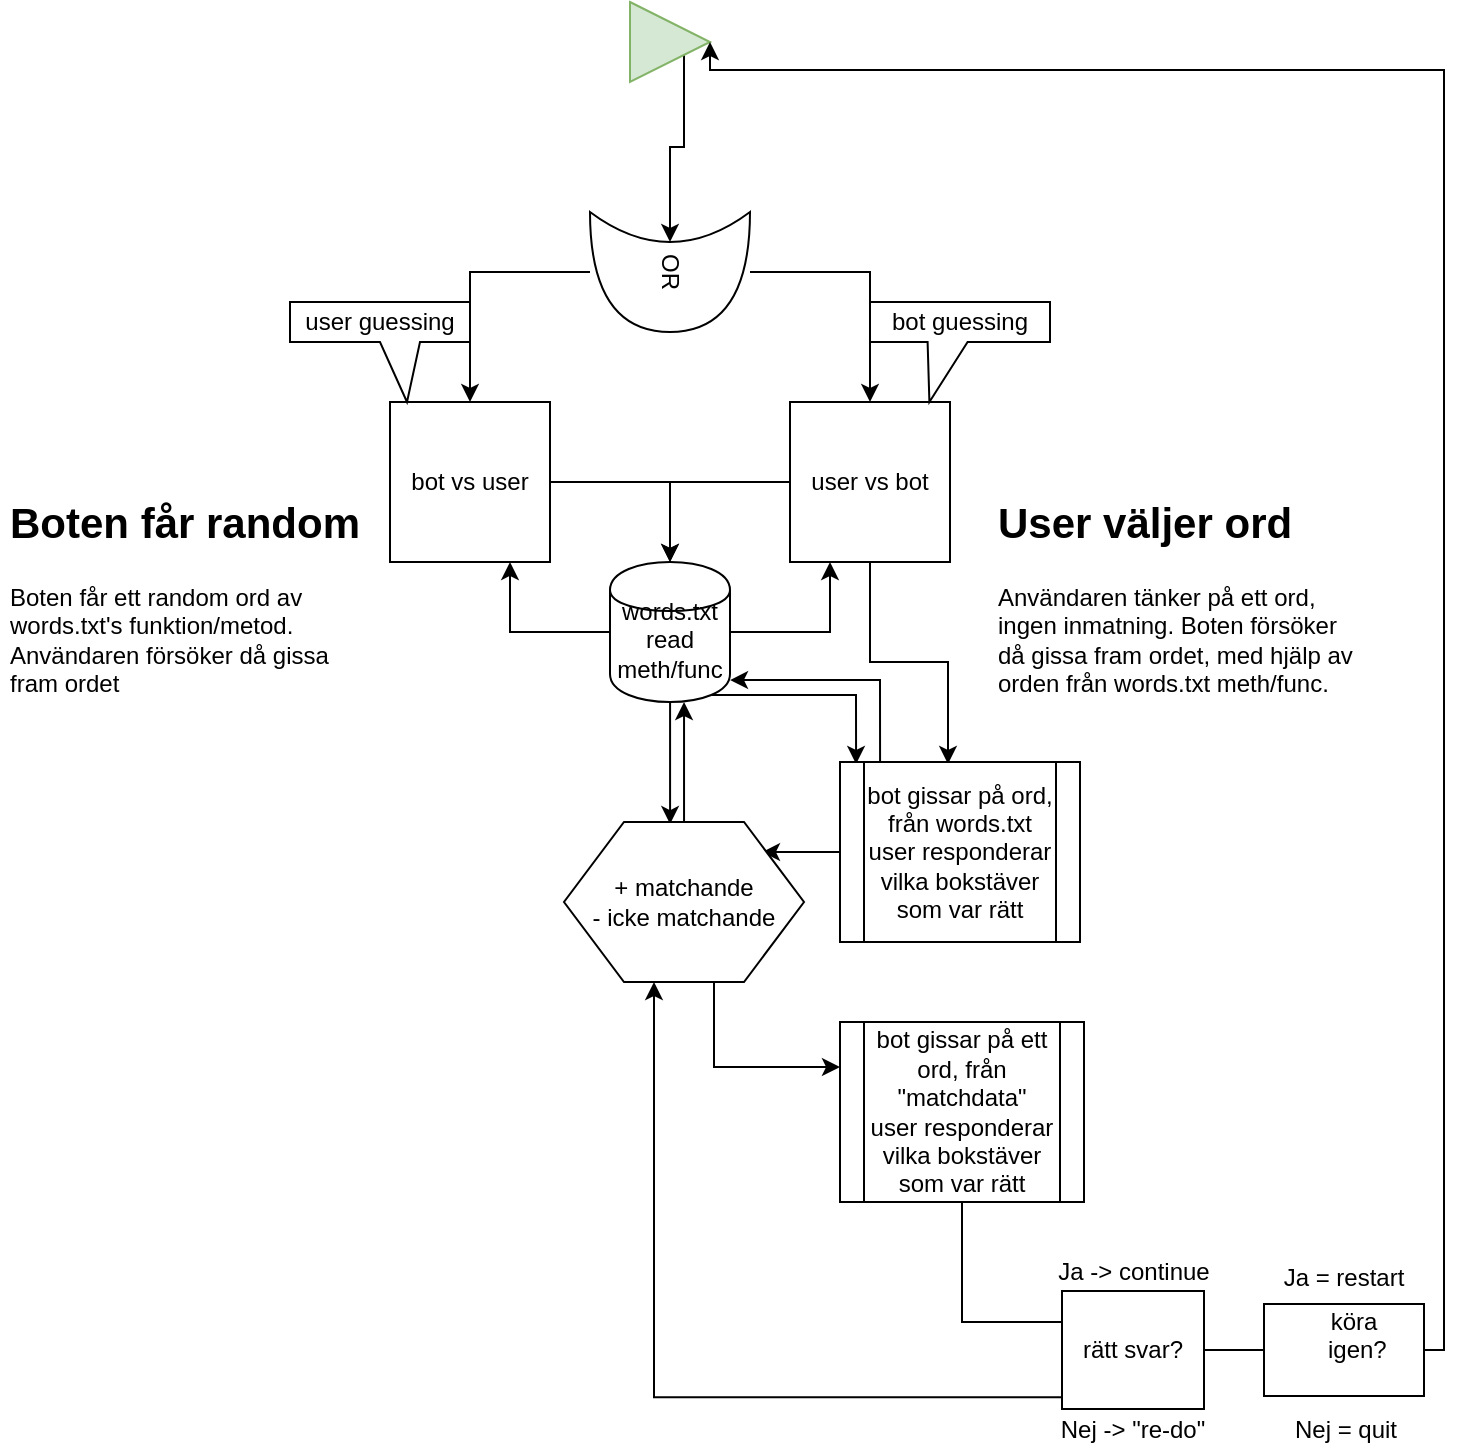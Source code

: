 <mxfile version="11.3.0" type="github" pages="1"><diagram id="BayFlBsPA-Ef_R6_t5vN" name="Page-1"><mxGraphModel dx="1092" dy="612" grid="1" gridSize="10" guides="1" tooltips="1" connect="1" arrows="1" fold="1" page="1" pageScale="1" pageWidth="850" pageHeight="1100" math="0" shadow="0"><root><mxCell id="0"/><mxCell id="1" parent="0"/><mxCell id="5FHbaKvfoy41Bbh2jMV5-5" style="edgeStyle=orthogonalEdgeStyle;rounded=0;orthogonalLoop=1;jettySize=auto;html=1;exitX=0.167;exitY=0.011;exitDx=0;exitDy=0;entryX=1;entryY=0.843;entryDx=0;entryDy=0;entryPerimeter=0;exitPerimeter=0;" edge="1" parent="1" source="5FHbaKvfoy41Bbh2jMV5-1" target="Tulo__wce1pPb_o4uQko-8"><mxGeometry relative="1" as="geometry"/></mxCell><mxCell id="Tulo__wce1pPb_o4uQko-19" style="edgeStyle=orthogonalEdgeStyle;rounded=0;orthogonalLoop=1;jettySize=auto;html=1;entryX=0.25;entryY=0.5;entryDx=0;entryDy=0;entryPerimeter=0;exitX=0.675;exitY=0.5;exitDx=0;exitDy=0;exitPerimeter=0;" parent="1" source="Tulo__wce1pPb_o4uQko-1" target="Tulo__wce1pPb_o4uQko-22" edge="1"><mxGeometry relative="1" as="geometry"><mxPoint x="433" y="130" as="targetPoint"/></mxGeometry></mxCell><mxCell id="Tulo__wce1pPb_o4uQko-1" value="" style="triangle;whiteSpace=wrap;html=1;fillColor=#d5e8d4;strokeColor=#82b366;" parent="1" vertex="1"><mxGeometry x="413" y="40" width="40" height="40" as="geometry"/></mxCell><mxCell id="Tulo__wce1pPb_o4uQko-16" style="edgeStyle=orthogonalEdgeStyle;rounded=0;orthogonalLoop=1;jettySize=auto;html=1;entryX=0.5;entryY=0;entryDx=0;entryDy=0;" parent="1" source="Tulo__wce1pPb_o4uQko-5" target="Tulo__wce1pPb_o4uQko-8" edge="1"><mxGeometry relative="1" as="geometry"/></mxCell><mxCell id="Tulo__wce1pPb_o4uQko-5" value="bot vs user" style="whiteSpace=wrap;html=1;aspect=fixed;" parent="1" vertex="1"><mxGeometry x="293" y="240" width="80" height="80" as="geometry"/></mxCell><mxCell id="Tulo__wce1pPb_o4uQko-15" style="edgeStyle=orthogonalEdgeStyle;rounded=0;orthogonalLoop=1;jettySize=auto;html=1;entryX=0.5;entryY=0;entryDx=0;entryDy=0;" parent="1" source="Tulo__wce1pPb_o4uQko-7" target="Tulo__wce1pPb_o4uQko-8" edge="1"><mxGeometry relative="1" as="geometry"/></mxCell><mxCell id="5FHbaKvfoy41Bbh2jMV5-4" style="edgeStyle=orthogonalEdgeStyle;rounded=0;orthogonalLoop=1;jettySize=auto;html=1;entryX=0.45;entryY=0.011;entryDx=0;entryDy=0;entryPerimeter=0;" edge="1" parent="1" source="Tulo__wce1pPb_o4uQko-7" target="5FHbaKvfoy41Bbh2jMV5-1"><mxGeometry relative="1" as="geometry"/></mxCell><mxCell id="Tulo__wce1pPb_o4uQko-7" value="user vs bot" style="whiteSpace=wrap;html=1;aspect=fixed;" parent="1" vertex="1"><mxGeometry x="493" y="240" width="80" height="80" as="geometry"/></mxCell><mxCell id="Tulo__wce1pPb_o4uQko-20" style="edgeStyle=orthogonalEdgeStyle;rounded=0;orthogonalLoop=1;jettySize=auto;html=1;entryX=0.75;entryY=1;entryDx=0;entryDy=0;" parent="1" source="Tulo__wce1pPb_o4uQko-8" target="Tulo__wce1pPb_o4uQko-5" edge="1"><mxGeometry relative="1" as="geometry"/></mxCell><mxCell id="Tulo__wce1pPb_o4uQko-21" style="edgeStyle=orthogonalEdgeStyle;rounded=0;orthogonalLoop=1;jettySize=auto;html=1;entryX=0.25;entryY=1;entryDx=0;entryDy=0;" parent="1" source="Tulo__wce1pPb_o4uQko-8" target="Tulo__wce1pPb_o4uQko-7" edge="1"><mxGeometry relative="1" as="geometry"/></mxCell><mxCell id="5FHbaKvfoy41Bbh2jMV5-8" style="edgeStyle=orthogonalEdgeStyle;rounded=0;orthogonalLoop=1;jettySize=auto;html=1;exitX=0.85;exitY=0.95;exitDx=0;exitDy=0;exitPerimeter=0;entryX=0.067;entryY=0.011;entryDx=0;entryDy=0;entryPerimeter=0;" edge="1" parent="1" source="Tulo__wce1pPb_o4uQko-8" target="5FHbaKvfoy41Bbh2jMV5-1"><mxGeometry relative="1" as="geometry"/></mxCell><mxCell id="5FHbaKvfoy41Bbh2jMV5-16" style="edgeStyle=orthogonalEdgeStyle;rounded=0;orthogonalLoop=1;jettySize=auto;html=1;entryX=0.442;entryY=0.013;entryDx=0;entryDy=0;entryPerimeter=0;" edge="1" parent="1" source="Tulo__wce1pPb_o4uQko-8" target="5FHbaKvfoy41Bbh2jMV5-11"><mxGeometry relative="1" as="geometry"/></mxCell><mxCell id="Tulo__wce1pPb_o4uQko-8" value="&lt;div&gt;words.txt&lt;br&gt;read&lt;/div&gt;&lt;div&gt;meth/func&lt;br&gt;&lt;/div&gt;&lt;div&gt;&lt;br&gt;&lt;/div&gt;" style="shape=cylinder;whiteSpace=wrap;html=1;boundedLbl=1;backgroundOutline=1;" parent="1" vertex="1"><mxGeometry x="403" y="320" width="60" height="70" as="geometry"/></mxCell><mxCell id="Tulo__wce1pPb_o4uQko-17" value="&lt;div&gt;user guessing&lt;/div&gt;" style="shape=callout;whiteSpace=wrap;html=1;perimeter=calloutPerimeter;position2=0.65;" parent="1" vertex="1"><mxGeometry x="243" y="190" width="90" height="50" as="geometry"/></mxCell><mxCell id="Tulo__wce1pPb_o4uQko-18" value="bot guessing" style="shape=callout;whiteSpace=wrap;html=1;perimeter=calloutPerimeter;size=30;position=0.32;position2=0.33;" parent="1" vertex="1"><mxGeometry x="533" y="190" width="90" height="50" as="geometry"/></mxCell><mxCell id="Tulo__wce1pPb_o4uQko-23" style="edgeStyle=orthogonalEdgeStyle;rounded=0;orthogonalLoop=1;jettySize=auto;html=1;entryX=0.5;entryY=0;entryDx=0;entryDy=0;" parent="1" source="Tulo__wce1pPb_o4uQko-22" target="Tulo__wce1pPb_o4uQko-5" edge="1"><mxGeometry relative="1" as="geometry"/></mxCell><mxCell id="Tulo__wce1pPb_o4uQko-24" style="edgeStyle=orthogonalEdgeStyle;rounded=0;orthogonalLoop=1;jettySize=auto;html=1;" parent="1" source="Tulo__wce1pPb_o4uQko-22" target="Tulo__wce1pPb_o4uQko-7" edge="1"><mxGeometry relative="1" as="geometry"/></mxCell><mxCell id="Tulo__wce1pPb_o4uQko-22" value="OR" style="shape=xor;whiteSpace=wrap;html=1;rotation=90;" parent="1" vertex="1"><mxGeometry x="403" y="135" width="60" height="80" as="geometry"/></mxCell><mxCell id="Tulo__wce1pPb_o4uQko-25" value="&lt;h1&gt;&lt;font style=&quot;font-size: 21px&quot;&gt;Boten får random&lt;/font&gt;&lt;br&gt;&lt;/h1&gt;&lt;p&gt;Boten får ett random ord av words.txt's funktion/metod. Användaren försöker då gissa fram ordet&lt;br&gt;&lt;/p&gt;" style="text;html=1;strokeColor=none;fillColor=none;spacing=5;spacingTop=-20;whiteSpace=wrap;overflow=hidden;rounded=0;" parent="1" vertex="1"><mxGeometry x="98" y="280" width="190" height="120" as="geometry"/></mxCell><mxCell id="Tulo__wce1pPb_o4uQko-26" value="&lt;h1&gt;&lt;font style=&quot;font-size: 21px&quot;&gt;User väljer ord&lt;/font&gt;&lt;br&gt;&lt;/h1&gt;&lt;p&gt;Användaren tänker på ett ord, ingen inmatning. Boten försöker då gissa fram ordet, med hjälp av orden från words.txt meth/func.&lt;br&gt;&lt;/p&gt;" style="text;html=1;strokeColor=none;fillColor=none;spacing=5;spacingTop=-20;whiteSpace=wrap;overflow=hidden;rounded=0;" parent="1" vertex="1"><mxGeometry x="592" y="280" width="190" height="120" as="geometry"/></mxCell><mxCell id="5FHbaKvfoy41Bbh2jMV5-14" style="edgeStyle=orthogonalEdgeStyle;rounded=0;orthogonalLoop=1;jettySize=auto;html=1;exitX=0;exitY=0.5;exitDx=0;exitDy=0;entryX=0.825;entryY=0.188;entryDx=0;entryDy=0;entryPerimeter=0;" edge="1" parent="1" source="5FHbaKvfoy41Bbh2jMV5-1" target="5FHbaKvfoy41Bbh2jMV5-11"><mxGeometry relative="1" as="geometry"/></mxCell><mxCell id="5FHbaKvfoy41Bbh2jMV5-1" value="bot gissar på ord, från words.txt&lt;br&gt;user responderar vilka bokstäver som var rätt" style="shape=process;whiteSpace=wrap;html=1;backgroundOutline=1;" vertex="1" parent="1"><mxGeometry x="518" y="420" width="120" height="90" as="geometry"/></mxCell><mxCell id="5FHbaKvfoy41Bbh2jMV5-15" style="edgeStyle=orthogonalEdgeStyle;rounded=0;orthogonalLoop=1;jettySize=auto;html=1;entryX=0.617;entryY=1;entryDx=0;entryDy=0;entryPerimeter=0;" edge="1" parent="1" source="5FHbaKvfoy41Bbh2jMV5-11" target="Tulo__wce1pPb_o4uQko-8"><mxGeometry relative="1" as="geometry"/></mxCell><mxCell id="5FHbaKvfoy41Bbh2jMV5-17" style="edgeStyle=orthogonalEdgeStyle;rounded=0;orthogonalLoop=1;jettySize=auto;html=1;exitX=0.625;exitY=1;exitDx=0;exitDy=0;entryX=0;entryY=0.25;entryDx=0;entryDy=0;" edge="1" parent="1" source="5FHbaKvfoy41Bbh2jMV5-11" target="5FHbaKvfoy41Bbh2jMV5-12"><mxGeometry relative="1" as="geometry"/></mxCell><mxCell id="5FHbaKvfoy41Bbh2jMV5-11" value="+ matchande&lt;br&gt;- icke matchande" style="shape=hexagon;perimeter=hexagonPerimeter2;whiteSpace=wrap;html=1;" vertex="1" parent="1"><mxGeometry x="380" y="450" width="120" height="80" as="geometry"/></mxCell><mxCell id="5FHbaKvfoy41Bbh2jMV5-23" style="edgeStyle=orthogonalEdgeStyle;rounded=0;orthogonalLoop=1;jettySize=auto;html=1;entryX=0.25;entryY=0.5;entryDx=0;entryDy=0;entryPerimeter=0;" edge="1" parent="1" source="5FHbaKvfoy41Bbh2jMV5-12" target="5FHbaKvfoy41Bbh2jMV5-19"><mxGeometry relative="1" as="geometry"><Array as="points"><mxPoint x="579" y="700"/></Array></mxGeometry></mxCell><mxCell id="5FHbaKvfoy41Bbh2jMV5-12" value="bot gissar på ett ord, från &quot;matchdata&quot;&lt;br&gt;user responderar vilka bokstäver som var rätt" style="shape=process;whiteSpace=wrap;html=1;backgroundOutline=1;" vertex="1" parent="1"><mxGeometry x="518" y="550" width="122" height="90" as="geometry"/></mxCell><mxCell id="5FHbaKvfoy41Bbh2jMV5-27" style="edgeStyle=orthogonalEdgeStyle;rounded=0;orthogonalLoop=1;jettySize=auto;html=1;entryX=0.25;entryY=0.5;entryDx=0;entryDy=0;entryPerimeter=0;" edge="1" parent="1" source="5FHbaKvfoy41Bbh2jMV5-19" target="5FHbaKvfoy41Bbh2jMV5-29"><mxGeometry relative="1" as="geometry"><mxPoint x="720" y="714" as="targetPoint"/></mxGeometry></mxCell><mxCell id="5FHbaKvfoy41Bbh2jMV5-35" style="edgeStyle=orthogonalEdgeStyle;rounded=0;orthogonalLoop=1;jettySize=auto;html=1;exitX=0.7;exitY=0.9;exitDx=0;exitDy=0;exitPerimeter=0;entryX=0.375;entryY=1;entryDx=0;entryDy=0;" edge="1" parent="1" source="5FHbaKvfoy41Bbh2jMV5-19" target="5FHbaKvfoy41Bbh2jMV5-11"><mxGeometry relative="1" as="geometry"><mxPoint x="450" y="810" as="targetPoint"/></mxGeometry></mxCell><mxCell id="5FHbaKvfoy41Bbh2jMV5-19" value="&lt;div&gt;rätt svar?&lt;/div&gt;" style="shape=rectangle;whiteSpace=wrap;html=1;rotation=0;" vertex="1" parent="1"><mxGeometry x="629" y="684.5" width="71" height="59" as="geometry"/></mxCell><mxCell id="5FHbaKvfoy41Bbh2jMV5-28" style="edgeStyle=orthogonalEdgeStyle;rounded=0;orthogonalLoop=1;jettySize=auto;html=1;entryX=1;entryY=0.5;entryDx=0;entryDy=0;exitX=1;exitY=0.5;exitDx=0;exitDy=0;exitPerimeter=0;" edge="1" parent="1" source="5FHbaKvfoy41Bbh2jMV5-29" target="Tulo__wce1pPb_o4uQko-1"><mxGeometry relative="1" as="geometry"><mxPoint x="800" y="714" as="sourcePoint"/><Array as="points"><mxPoint x="820" y="714"/><mxPoint x="820" y="74"/></Array></mxGeometry></mxCell><mxCell id="5FHbaKvfoy41Bbh2jMV5-29" value="&lt;div&gt;&amp;nbsp;&amp;nbsp; köra&lt;/div&gt;&lt;div&gt; &amp;nbsp;&amp;nbsp;&amp;nbsp; igen?&lt;/div&gt;&lt;div&gt;&lt;br&gt;&lt;/div&gt;" style="shape=rectangle;whiteSpace=wrap;html=1;" vertex="1" parent="1"><mxGeometry x="730" y="691" width="80" height="46" as="geometry"/></mxCell><mxCell id="5FHbaKvfoy41Bbh2jMV5-36" value="&lt;div&gt;Ja = restart&lt;/div&gt;" style="text;html=1;strokeColor=none;fillColor=none;align=center;verticalAlign=middle;whiteSpace=wrap;rounded=0;" vertex="1" parent="1"><mxGeometry x="727" y="670.5" width="86" height="14" as="geometry"/></mxCell><mxCell id="5FHbaKvfoy41Bbh2jMV5-37" value="Nej = quit" style="text;html=1;strokeColor=none;fillColor=none;align=center;verticalAlign=middle;whiteSpace=wrap;rounded=0;" vertex="1" parent="1"><mxGeometry x="732" y="746" width="78" height="15" as="geometry"/></mxCell><mxCell id="5FHbaKvfoy41Bbh2jMV5-38" value="Ja -&amp;gt; continue" style="text;html=1;strokeColor=none;fillColor=none;align=center;verticalAlign=middle;whiteSpace=wrap;rounded=0;" vertex="1" parent="1"><mxGeometry x="623.5" y="664.5" width="82" height="20" as="geometry"/></mxCell><mxCell id="5FHbaKvfoy41Bbh2jMV5-39" value="&lt;div&gt;Nej -&amp;gt; &quot;re-do&quot;&lt;/div&gt;" style="text;html=1;strokeColor=none;fillColor=none;align=center;verticalAlign=middle;whiteSpace=wrap;rounded=0;" vertex="1" parent="1"><mxGeometry x="621" y="746" width="87" height="16" as="geometry"/></mxCell></root></mxGraphModel></diagram></mxfile>